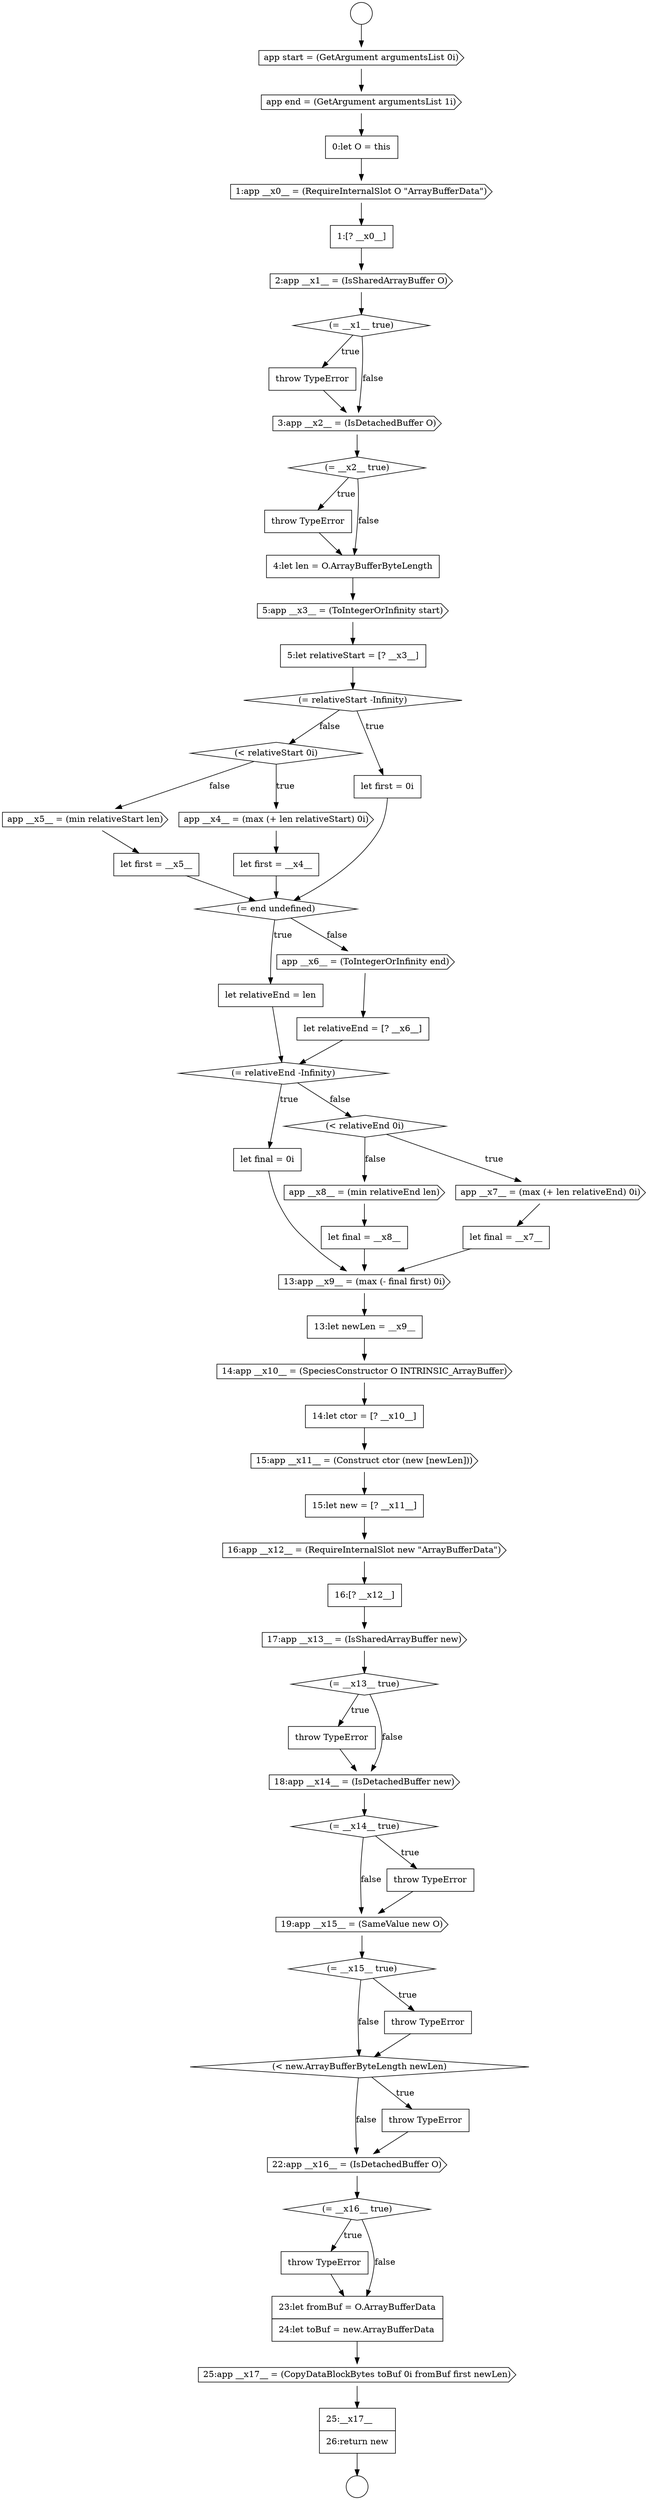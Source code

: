 digraph {
  node17569 [shape=cds, label=<<font color="black">5:app __x3__ = (ToIntegerOrInfinity start)</font>> color="black" fillcolor="white" style=filled]
  node17555 [shape=circle label=" " color="black" fillcolor="white" style=filled]
  node17606 [shape=diamond, label=<<font color="black">(&lt; new.ArrayBufferByteLength newLen)</font>> color="black" fillcolor="white" style=filled]
  node17579 [shape=none, margin=0, label=<<font color="black">
    <table border="0" cellborder="1" cellspacing="0" cellpadding="10">
      <tr><td align="left">let relativeEnd = len</td></tr>
    </table>
  </font>> color="black" fillcolor="white" style=filled]
  node17576 [shape=cds, label=<<font color="black">app __x5__ = (min relativeStart len)</font>> color="black" fillcolor="white" style=filled]
  node17564 [shape=none, margin=0, label=<<font color="black">
    <table border="0" cellborder="1" cellspacing="0" cellpadding="10">
      <tr><td align="left">throw TypeError</td></tr>
    </table>
  </font>> color="black" fillcolor="white" style=filled]
  node17608 [shape=cds, label=<<font color="black">22:app __x16__ = (IsDetachedBuffer O)</font>> color="black" fillcolor="white" style=filled]
  node17594 [shape=none, margin=0, label=<<font color="black">
    <table border="0" cellborder="1" cellspacing="0" cellpadding="10">
      <tr><td align="left">15:let new = [? __x11__]</td></tr>
    </table>
  </font>> color="black" fillcolor="white" style=filled]
  node17556 [shape=circle label=" " color="black" fillcolor="white" style=filled]
  node17609 [shape=diamond, label=<<font color="black">(= __x16__ true)</font>> color="black" fillcolor="white" style=filled]
  node17577 [shape=none, margin=0, label=<<font color="black">
    <table border="0" cellborder="1" cellspacing="0" cellpadding="10">
      <tr><td align="left">let first = __x5__</td></tr>
    </table>
  </font>> color="black" fillcolor="white" style=filled]
  node17566 [shape=diamond, label=<<font color="black">(= __x2__ true)</font>> color="black" fillcolor="white" style=filled]
  node17607 [shape=none, margin=0, label=<<font color="black">
    <table border="0" cellborder="1" cellspacing="0" cellpadding="10">
      <tr><td align="left">throw TypeError</td></tr>
    </table>
  </font>> color="black" fillcolor="white" style=filled]
  node17610 [shape=none, margin=0, label=<<font color="black">
    <table border="0" cellborder="1" cellspacing="0" cellpadding="10">
      <tr><td align="left">throw TypeError</td></tr>
    </table>
  </font>> color="black" fillcolor="white" style=filled]
  node17560 [shape=cds, label=<<font color="black">1:app __x0__ = (RequireInternalSlot O &quot;ArrayBufferData&quot;)</font>> color="black" fillcolor="white" style=filled]
  node17598 [shape=diamond, label=<<font color="black">(= __x13__ true)</font>> color="black" fillcolor="white" style=filled]
  node17613 [shape=none, margin=0, label=<<font color="black">
    <table border="0" cellborder="1" cellspacing="0" cellpadding="10">
      <tr><td align="left">25:__x17__</td></tr>
      <tr><td align="left">26:return new</td></tr>
    </table>
  </font>> color="black" fillcolor="white" style=filled]
  node17581 [shape=none, margin=0, label=<<font color="black">
    <table border="0" cellborder="1" cellspacing="0" cellpadding="10">
      <tr><td align="left">let relativeEnd = [? __x6__]</td></tr>
    </table>
  </font>> color="black" fillcolor="white" style=filled]
  node17562 [shape=cds, label=<<font color="black">2:app __x1__ = (IsSharedArrayBuffer O)</font>> color="black" fillcolor="white" style=filled]
  node17588 [shape=none, margin=0, label=<<font color="black">
    <table border="0" cellborder="1" cellspacing="0" cellpadding="10">
      <tr><td align="left">let final = __x8__</td></tr>
    </table>
  </font>> color="black" fillcolor="white" style=filled]
  node17603 [shape=cds, label=<<font color="black">19:app __x15__ = (SameValue new O)</font>> color="black" fillcolor="white" style=filled]
  node17591 [shape=cds, label=<<font color="black">14:app __x10__ = (SpeciesConstructor O INTRINSIC_ArrayBuffer)</font>> color="black" fillcolor="white" style=filled]
  node17571 [shape=diamond, label=<<font color="black">(= relativeStart -Infinity)</font>> color="black" fillcolor="white" style=filled]
  node17601 [shape=diamond, label=<<font color="black">(= __x14__ true)</font>> color="black" fillcolor="white" style=filled]
  node17574 [shape=cds, label=<<font color="black">app __x4__ = (max (+ len relativeStart) 0i)</font>> color="black" fillcolor="white" style=filled]
  node17567 [shape=none, margin=0, label=<<font color="black">
    <table border="0" cellborder="1" cellspacing="0" cellpadding="10">
      <tr><td align="left">throw TypeError</td></tr>
    </table>
  </font>> color="black" fillcolor="white" style=filled]
  node17599 [shape=none, margin=0, label=<<font color="black">
    <table border="0" cellborder="1" cellspacing="0" cellpadding="10">
      <tr><td align="left">throw TypeError</td></tr>
    </table>
  </font>> color="black" fillcolor="white" style=filled]
  node17578 [shape=diamond, label=<<font color="black">(= end undefined)</font>> color="black" fillcolor="white" style=filled]
  node17595 [shape=cds, label=<<font color="black">16:app __x12__ = (RequireInternalSlot new &quot;ArrayBufferData&quot;)</font>> color="black" fillcolor="white" style=filled]
  node17582 [shape=diamond, label=<<font color="black">(= relativeEnd -Infinity)</font>> color="black" fillcolor="white" style=filled]
  node17559 [shape=none, margin=0, label=<<font color="black">
    <table border="0" cellborder="1" cellspacing="0" cellpadding="10">
      <tr><td align="left">0:let O = this</td></tr>
    </table>
  </font>> color="black" fillcolor="white" style=filled]
  node17587 [shape=cds, label=<<font color="black">app __x8__ = (min relativeEnd len)</font>> color="black" fillcolor="white" style=filled]
  node17563 [shape=diamond, label=<<font color="black">(= __x1__ true)</font>> color="black" fillcolor="white" style=filled]
  node17568 [shape=none, margin=0, label=<<font color="black">
    <table border="0" cellborder="1" cellspacing="0" cellpadding="10">
      <tr><td align="left">4:let len = O.ArrayBufferByteLength</td></tr>
    </table>
  </font>> color="black" fillcolor="white" style=filled]
  node17573 [shape=diamond, label=<<font color="black">(&lt; relativeStart 0i)</font>> color="black" fillcolor="white" style=filled]
  node17605 [shape=none, margin=0, label=<<font color="black">
    <table border="0" cellborder="1" cellspacing="0" cellpadding="10">
      <tr><td align="left">throw TypeError</td></tr>
    </table>
  </font>> color="black" fillcolor="white" style=filled]
  node17596 [shape=none, margin=0, label=<<font color="black">
    <table border="0" cellborder="1" cellspacing="0" cellpadding="10">
      <tr><td align="left">16:[? __x12__]</td></tr>
    </table>
  </font>> color="black" fillcolor="white" style=filled]
  node17590 [shape=none, margin=0, label=<<font color="black">
    <table border="0" cellborder="1" cellspacing="0" cellpadding="10">
      <tr><td align="left">13:let newLen = __x9__</td></tr>
    </table>
  </font>> color="black" fillcolor="white" style=filled]
  node17611 [shape=none, margin=0, label=<<font color="black">
    <table border="0" cellborder="1" cellspacing="0" cellpadding="10">
      <tr><td align="left">23:let fromBuf = O.ArrayBufferData</td></tr>
      <tr><td align="left">24:let toBuf = new.ArrayBufferData</td></tr>
    </table>
  </font>> color="black" fillcolor="white" style=filled]
  node17583 [shape=none, margin=0, label=<<font color="black">
    <table border="0" cellborder="1" cellspacing="0" cellpadding="10">
      <tr><td align="left">let final = 0i</td></tr>
    </table>
  </font>> color="black" fillcolor="white" style=filled]
  node17558 [shape=cds, label=<<font color="black">app end = (GetArgument argumentsList 1i)</font>> color="black" fillcolor="white" style=filled]
  node17600 [shape=cds, label=<<font color="black">18:app __x14__ = (IsDetachedBuffer new)</font>> color="black" fillcolor="white" style=filled]
  node17586 [shape=none, margin=0, label=<<font color="black">
    <table border="0" cellborder="1" cellspacing="0" cellpadding="10">
      <tr><td align="left">let final = __x7__</td></tr>
    </table>
  </font>> color="black" fillcolor="white" style=filled]
  node17570 [shape=none, margin=0, label=<<font color="black">
    <table border="0" cellborder="1" cellspacing="0" cellpadding="10">
      <tr><td align="left">5:let relativeStart = [? __x3__]</td></tr>
    </table>
  </font>> color="black" fillcolor="white" style=filled]
  node17584 [shape=diamond, label=<<font color="black">(&lt; relativeEnd 0i)</font>> color="black" fillcolor="white" style=filled]
  node17589 [shape=cds, label=<<font color="black">13:app __x9__ = (max (- final first) 0i)</font>> color="black" fillcolor="white" style=filled]
  node17612 [shape=cds, label=<<font color="black">25:app __x17__ = (CopyDataBlockBytes toBuf 0i fromBuf first newLen)</font>> color="black" fillcolor="white" style=filled]
  node17602 [shape=none, margin=0, label=<<font color="black">
    <table border="0" cellborder="1" cellspacing="0" cellpadding="10">
      <tr><td align="left">throw TypeError</td></tr>
    </table>
  </font>> color="black" fillcolor="white" style=filled]
  node17580 [shape=cds, label=<<font color="black">app __x6__ = (ToIntegerOrInfinity end)</font>> color="black" fillcolor="white" style=filled]
  node17565 [shape=cds, label=<<font color="black">3:app __x2__ = (IsDetachedBuffer O)</font>> color="black" fillcolor="white" style=filled]
  node17593 [shape=cds, label=<<font color="black">15:app __x11__ = (Construct ctor (new [newLen]))</font>> color="black" fillcolor="white" style=filled]
  node17592 [shape=none, margin=0, label=<<font color="black">
    <table border="0" cellborder="1" cellspacing="0" cellpadding="10">
      <tr><td align="left">14:let ctor = [? __x10__]</td></tr>
    </table>
  </font>> color="black" fillcolor="white" style=filled]
  node17561 [shape=none, margin=0, label=<<font color="black">
    <table border="0" cellborder="1" cellspacing="0" cellpadding="10">
      <tr><td align="left">1:[? __x0__]</td></tr>
    </table>
  </font>> color="black" fillcolor="white" style=filled]
  node17597 [shape=cds, label=<<font color="black">17:app __x13__ = (IsSharedArrayBuffer new)</font>> color="black" fillcolor="white" style=filled]
  node17604 [shape=diamond, label=<<font color="black">(= __x15__ true)</font>> color="black" fillcolor="white" style=filled]
  node17575 [shape=none, margin=0, label=<<font color="black">
    <table border="0" cellborder="1" cellspacing="0" cellpadding="10">
      <tr><td align="left">let first = __x4__</td></tr>
    </table>
  </font>> color="black" fillcolor="white" style=filled]
  node17572 [shape=none, margin=0, label=<<font color="black">
    <table border="0" cellborder="1" cellspacing="0" cellpadding="10">
      <tr><td align="left">let first = 0i</td></tr>
    </table>
  </font>> color="black" fillcolor="white" style=filled]
  node17557 [shape=cds, label=<<font color="black">app start = (GetArgument argumentsList 0i)</font>> color="black" fillcolor="white" style=filled]
  node17585 [shape=cds, label=<<font color="black">app __x7__ = (max (+ len relativeEnd) 0i)</font>> color="black" fillcolor="white" style=filled]
  node17597 -> node17598 [ color="black"]
  node17593 -> node17594 [ color="black"]
  node17602 -> node17603 [ color="black"]
  node17592 -> node17593 [ color="black"]
  node17574 -> node17575 [ color="black"]
  node17558 -> node17559 [ color="black"]
  node17605 -> node17606 [ color="black"]
  node17570 -> node17571 [ color="black"]
  node17601 -> node17602 [label=<<font color="black">true</font>> color="black"]
  node17601 -> node17603 [label=<<font color="black">false</font>> color="black"]
  node17573 -> node17574 [label=<<font color="black">true</font>> color="black"]
  node17573 -> node17576 [label=<<font color="black">false</font>> color="black"]
  node17595 -> node17596 [ color="black"]
  node17598 -> node17599 [label=<<font color="black">true</font>> color="black"]
  node17598 -> node17600 [label=<<font color="black">false</font>> color="black"]
  node17596 -> node17597 [ color="black"]
  node17568 -> node17569 [ color="black"]
  node17580 -> node17581 [ color="black"]
  node17577 -> node17578 [ color="black"]
  node17576 -> node17577 [ color="black"]
  node17603 -> node17604 [ color="black"]
  node17564 -> node17565 [ color="black"]
  node17590 -> node17591 [ color="black"]
  node17559 -> node17560 [ color="black"]
  node17585 -> node17586 [ color="black"]
  node17571 -> node17572 [label=<<font color="black">true</font>> color="black"]
  node17571 -> node17573 [label=<<font color="black">false</font>> color="black"]
  node17566 -> node17567 [label=<<font color="black">true</font>> color="black"]
  node17566 -> node17568 [label=<<font color="black">false</font>> color="black"]
  node17584 -> node17585 [label=<<font color="black">true</font>> color="black"]
  node17584 -> node17587 [label=<<font color="black">false</font>> color="black"]
  node17591 -> node17592 [ color="black"]
  node17563 -> node17564 [label=<<font color="black">true</font>> color="black"]
  node17563 -> node17565 [label=<<font color="black">false</font>> color="black"]
  node17613 -> node17556 [ color="black"]
  node17569 -> node17570 [ color="black"]
  node17579 -> node17582 [ color="black"]
  node17606 -> node17607 [label=<<font color="black">true</font>> color="black"]
  node17606 -> node17608 [label=<<font color="black">false</font>> color="black"]
  node17560 -> node17561 [ color="black"]
  node17581 -> node17582 [ color="black"]
  node17588 -> node17589 [ color="black"]
  node17607 -> node17608 [ color="black"]
  node17609 -> node17610 [label=<<font color="black">true</font>> color="black"]
  node17609 -> node17611 [label=<<font color="black">false</font>> color="black"]
  node17599 -> node17600 [ color="black"]
  node17557 -> node17558 [ color="black"]
  node17578 -> node17579 [label=<<font color="black">true</font>> color="black"]
  node17578 -> node17580 [label=<<font color="black">false</font>> color="black"]
  node17567 -> node17568 [ color="black"]
  node17587 -> node17588 [ color="black"]
  node17589 -> node17590 [ color="black"]
  node17608 -> node17609 [ color="black"]
  node17610 -> node17611 [ color="black"]
  node17583 -> node17589 [ color="black"]
  node17611 -> node17612 [ color="black"]
  node17561 -> node17562 [ color="black"]
  node17572 -> node17578 [ color="black"]
  node17600 -> node17601 [ color="black"]
  node17575 -> node17578 [ color="black"]
  node17586 -> node17589 [ color="black"]
  node17555 -> node17557 [ color="black"]
  node17565 -> node17566 [ color="black"]
  node17612 -> node17613 [ color="black"]
  node17594 -> node17595 [ color="black"]
  node17604 -> node17605 [label=<<font color="black">true</font>> color="black"]
  node17604 -> node17606 [label=<<font color="black">false</font>> color="black"]
  node17562 -> node17563 [ color="black"]
  node17582 -> node17583 [label=<<font color="black">true</font>> color="black"]
  node17582 -> node17584 [label=<<font color="black">false</font>> color="black"]
}
